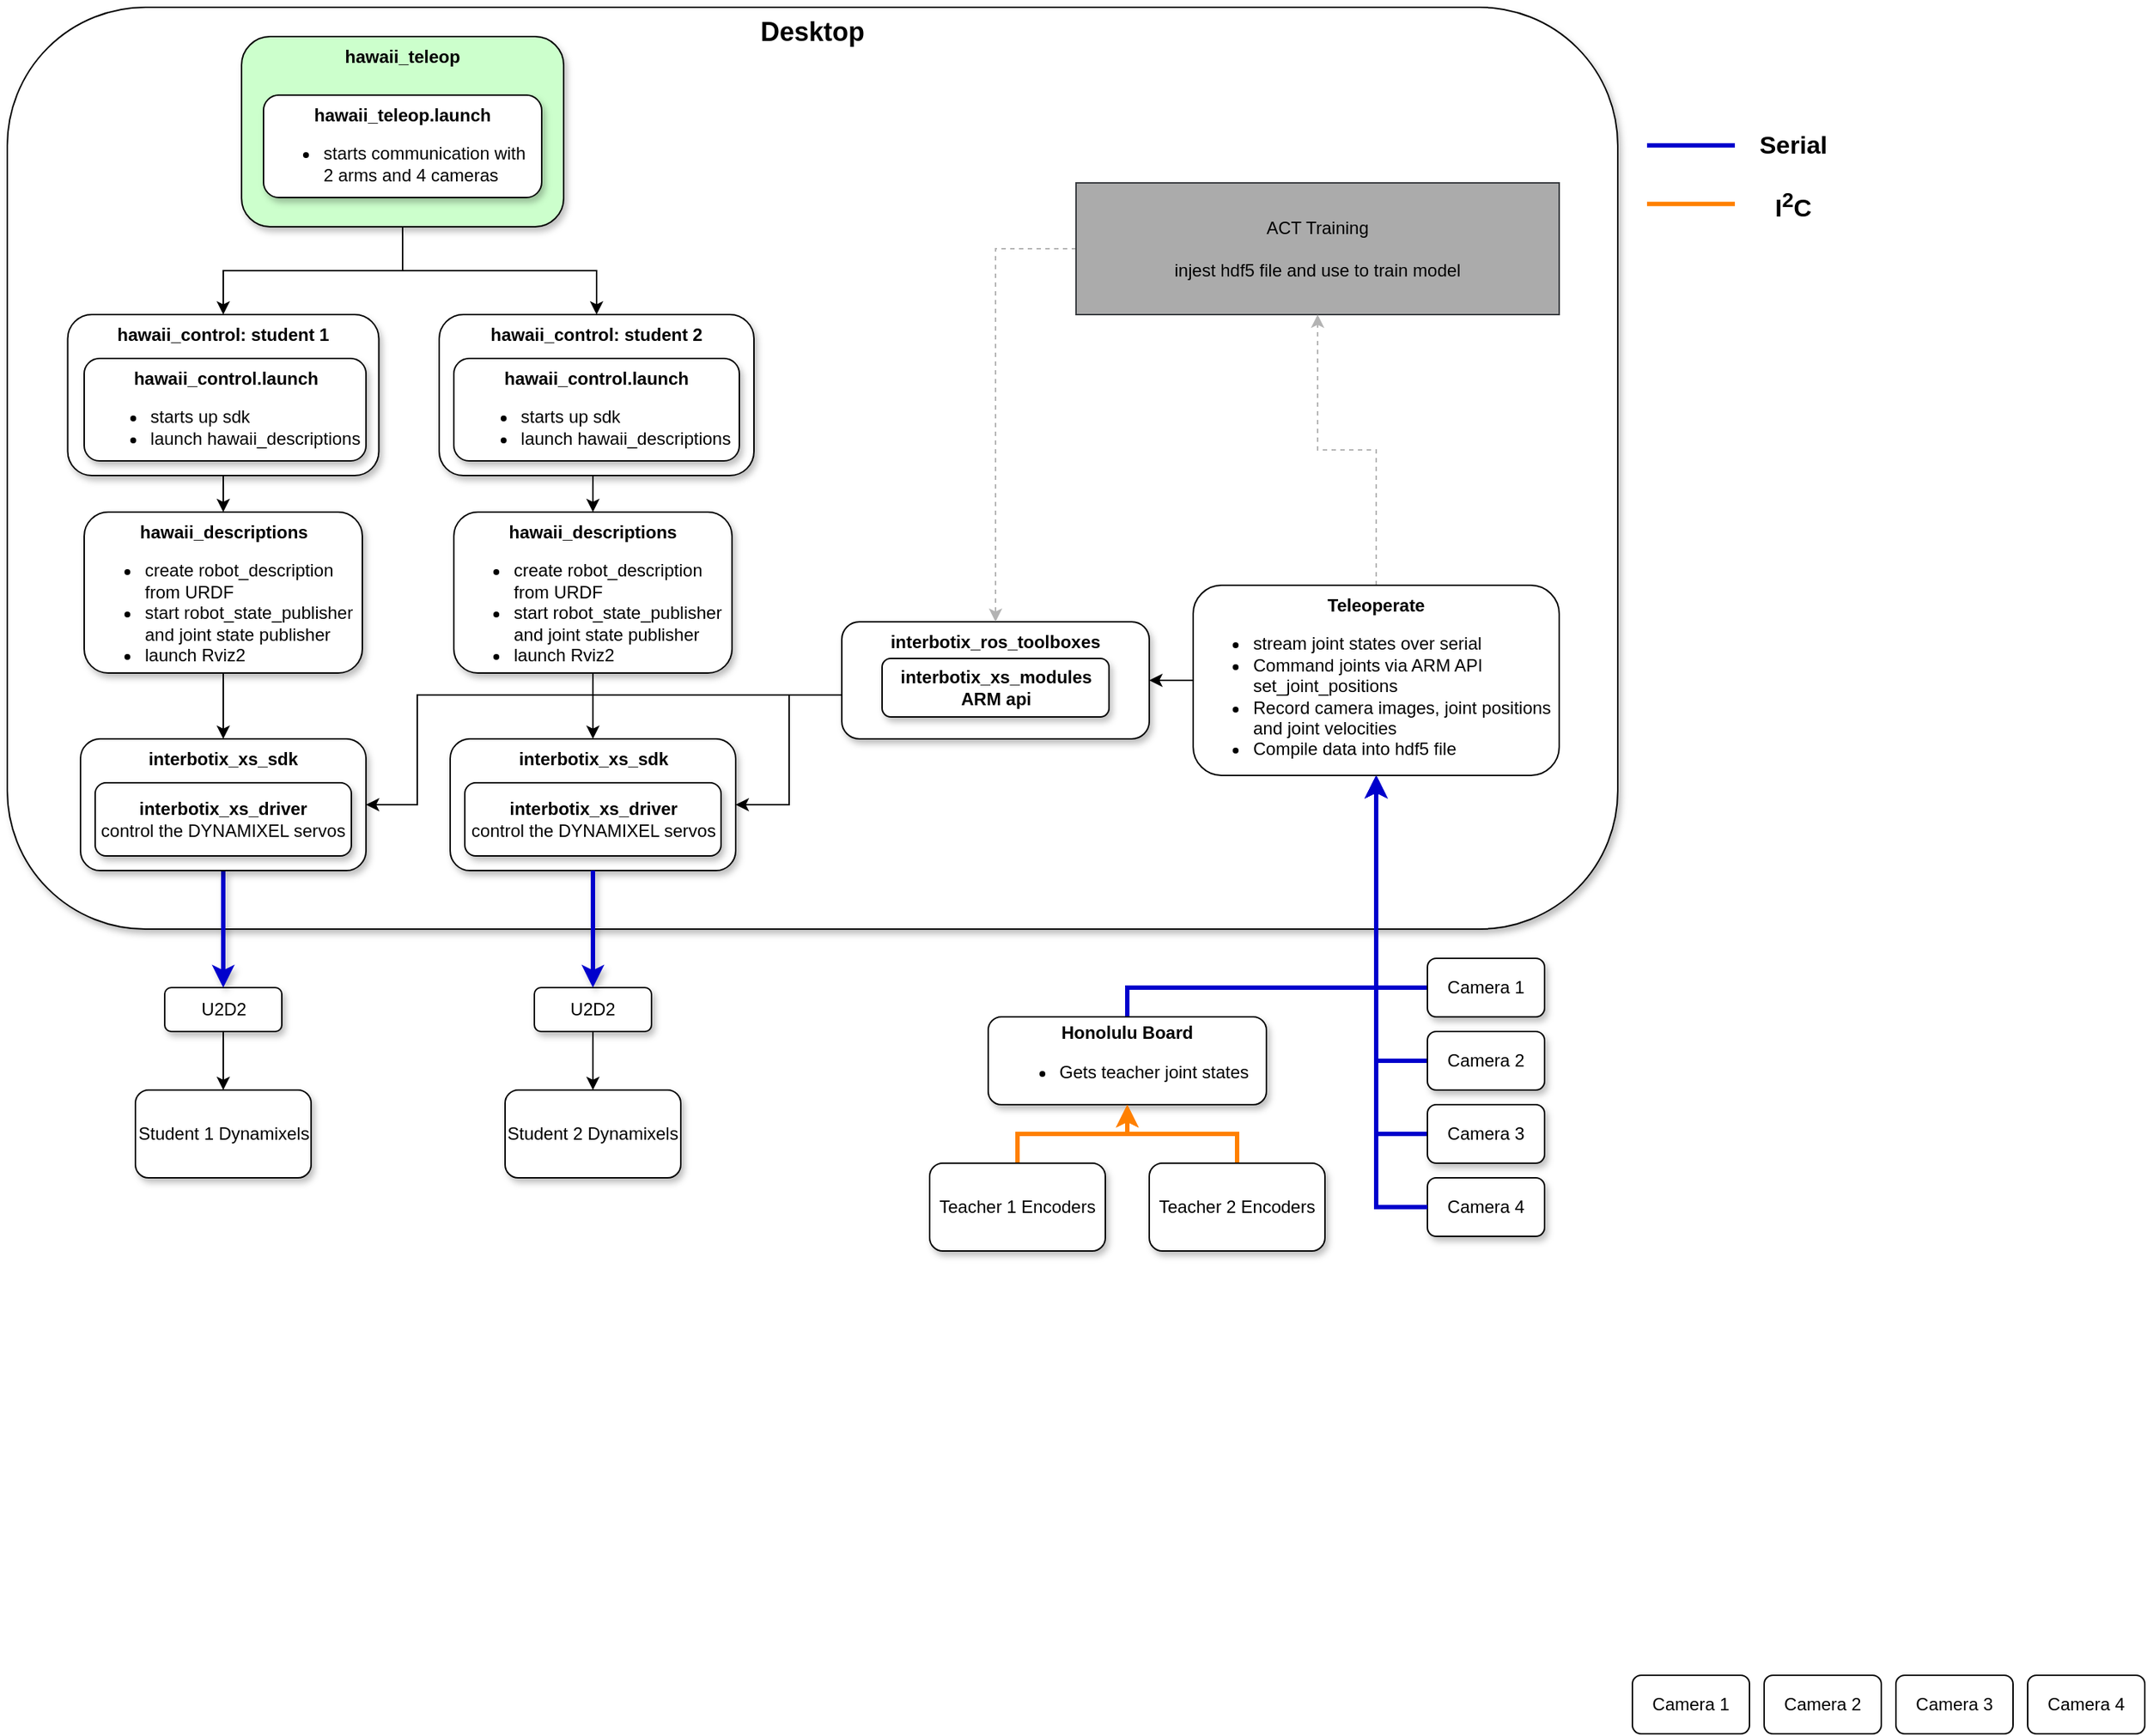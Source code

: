 <mxfile version="22.1.5" type="device">
  <diagram name="Page-1" id="WRmtu_faVpJEufLhUKHR">
    <mxGraphModel dx="2505" dy="1935" grid="1" gridSize="10" guides="1" tooltips="1" connect="1" arrows="1" fold="1" page="1" pageScale="1" pageWidth="850" pageHeight="1100" math="0" shadow="0">
      <root>
        <mxCell id="0" />
        <mxCell id="1" parent="0" />
        <mxCell id="jAzHd7rq2cDCX4-PtLzW-10" style="edgeStyle=orthogonalEdgeStyle;rounded=0;orthogonalLoop=1;jettySize=auto;html=1;entryX=1;entryY=0.5;entryDx=0;entryDy=0;shadow=1;" parent="1" edge="1">
          <mxGeometry relative="1" as="geometry">
            <Array as="points">
              <mxPoint x="365" y="245" />
              <mxPoint x="365" />
            </Array>
            <mxPoint x="380" y="245.059" as="sourcePoint" />
            <mxPoint x="232.5" as="targetPoint" />
          </mxGeometry>
        </mxCell>
        <mxCell id="jAzHd7rq2cDCX4-PtLzW-11" value="ARM API .set_joint_positions" style="edgeLabel;html=1;align=center;verticalAlign=middle;resizable=0;points=[];shadow=1;" parent="jAzHd7rq2cDCX4-PtLzW-10" vertex="1" connectable="0">
          <mxGeometry x="0.173" y="-2" relative="1" as="geometry">
            <mxPoint as="offset" />
          </mxGeometry>
        </mxCell>
        <mxCell id="jAzHd7rq2cDCX4-PtLzW-14" value="&lt;font style=&quot;font-size: 18px;&quot;&gt;&lt;b&gt;Desktop&lt;/b&gt;&lt;/font&gt;" style="rounded=1;whiteSpace=wrap;html=1;verticalAlign=top;shadow=1;" parent="1" vertex="1">
          <mxGeometry x="-660" y="-270" width="1100" height="630" as="geometry" />
        </mxCell>
        <mxCell id="jAzHd7rq2cDCX4-PtLzW-15" style="edgeStyle=orthogonalEdgeStyle;rounded=0;orthogonalLoop=1;jettySize=auto;html=1;entryX=0.5;entryY=0;entryDx=0;entryDy=0;shadow=0;" parent="1" source="jAzHd7rq2cDCX4-PtLzW-16" target="jAzHd7rq2cDCX4-PtLzW-17" edge="1">
          <mxGeometry relative="1" as="geometry" />
        </mxCell>
        <mxCell id="jAzHd7rq2cDCX4-PtLzW-16" value="U2D2" style="rounded=1;whiteSpace=wrap;html=1;shadow=1;" parent="1" vertex="1">
          <mxGeometry x="-552.5" y="400" width="80" height="30" as="geometry" />
        </mxCell>
        <mxCell id="jAzHd7rq2cDCX4-PtLzW-17" value="Student 1 Dynamixels" style="rounded=1;whiteSpace=wrap;html=1;shadow=1;" parent="1" vertex="1">
          <mxGeometry x="-572.5" y="470" width="120" height="60" as="geometry" />
        </mxCell>
        <mxCell id="jAzHd7rq2cDCX4-PtLzW-18" value="Student 2 Dynamixels" style="rounded=1;whiteSpace=wrap;html=1;shadow=1;" parent="1" vertex="1">
          <mxGeometry x="-320" y="470" width="120" height="60" as="geometry" />
        </mxCell>
        <mxCell id="jAzHd7rq2cDCX4-PtLzW-35" style="edgeStyle=orthogonalEdgeStyle;rounded=0;orthogonalLoop=1;jettySize=auto;html=1;exitX=0.5;exitY=1;exitDx=0;exitDy=0;entryX=0.5;entryY=0;entryDx=0;entryDy=0;shadow=0;" parent="1" source="DyXgfXmFD0Wjz_B7hFTH-3" target="jAzHd7rq2cDCX4-PtLzW-30" edge="1">
          <mxGeometry relative="1" as="geometry" />
        </mxCell>
        <mxCell id="jAzHd7rq2cDCX4-PtLzW-19" value="&lt;b&gt;hawaii_control: student 1&lt;/b&gt;" style="rounded=1;whiteSpace=wrap;html=1;verticalAlign=top;shadow=1;" parent="1" vertex="1">
          <mxGeometry x="-618.75" y="-60" width="212.5" height="110" as="geometry" />
        </mxCell>
        <mxCell id="jAzHd7rq2cDCX4-PtLzW-20" value="&lt;div&gt;&lt;b&gt;hawaii_control.launch&lt;/b&gt;&lt;/div&gt;&lt;div&gt;&lt;ul&gt;&lt;li style=&quot;text-align: left;&quot;&gt;starts up sdk&lt;/li&gt;&lt;li style=&quot;border-color: var(--border-color); text-align: left;&quot;&gt;launch&amp;nbsp;hawaii_descriptions&lt;/li&gt;&lt;/ul&gt;&lt;/div&gt;" style="rounded=1;whiteSpace=wrap;html=1;verticalAlign=top;shadow=1;" parent="1" vertex="1">
          <mxGeometry x="-607.5" y="-30" width="192.5" height="70" as="geometry" />
        </mxCell>
        <mxCell id="jAzHd7rq2cDCX4-PtLzW-28" style="edgeStyle=orthogonalEdgeStyle;rounded=0;orthogonalLoop=1;jettySize=auto;html=1;entryX=0.5;entryY=0;entryDx=0;entryDy=0;shadow=0;" parent="1" source="jAzHd7rq2cDCX4-PtLzW-22" target="jAzHd7rq2cDCX4-PtLzW-19" edge="1">
          <mxGeometry relative="1" as="geometry" />
        </mxCell>
        <mxCell id="jAzHd7rq2cDCX4-PtLzW-29" style="edgeStyle=orthogonalEdgeStyle;rounded=0;orthogonalLoop=1;jettySize=auto;html=1;exitX=0.5;exitY=1;exitDx=0;exitDy=0;entryX=0.5;entryY=0;entryDx=0;entryDy=0;shadow=0;" parent="1" source="jAzHd7rq2cDCX4-PtLzW-22" target="jAzHd7rq2cDCX4-PtLzW-60" edge="1">
          <mxGeometry relative="1" as="geometry">
            <mxPoint x="-272.5" y="120" as="targetPoint" />
          </mxGeometry>
        </mxCell>
        <mxCell id="jAzHd7rq2cDCX4-PtLzW-22" value="&lt;b&gt;hawaii_teleop&lt;/b&gt;" style="rounded=1;whiteSpace=wrap;html=1;verticalAlign=top;fillColor=#CCFFCC;shadow=1;" parent="1" vertex="1">
          <mxGeometry x="-500" y="-250" width="220" height="130" as="geometry" />
        </mxCell>
        <mxCell id="jAzHd7rq2cDCX4-PtLzW-24" value="&lt;div&gt;&lt;b&gt;hawaii_teleop.launch&lt;/b&gt;&lt;/div&gt;&lt;div align=&quot;left&quot;&gt;&lt;ul&gt;&lt;li&gt;starts communication with 2 arms and 4 cameras&lt;/li&gt;&lt;/ul&gt;&lt;/div&gt;" style="rounded=1;whiteSpace=wrap;html=1;verticalAlign=top;horizontal=1;shadow=1;" parent="1" vertex="1">
          <mxGeometry x="-485" y="-210" width="190" height="70" as="geometry" />
        </mxCell>
        <mxCell id="jAzHd7rq2cDCX4-PtLzW-40" style="edgeStyle=orthogonalEdgeStyle;rounded=0;orthogonalLoop=1;jettySize=auto;html=1;exitX=0.5;exitY=1;exitDx=0;exitDy=0;entryX=0.5;entryY=0;entryDx=0;entryDy=0;strokeColor=#0000CC;shadow=1;strokeWidth=3;" parent="1" source="jAzHd7rq2cDCX4-PtLzW-30" target="jAzHd7rq2cDCX4-PtLzW-16" edge="1">
          <mxGeometry relative="1" as="geometry" />
        </mxCell>
        <mxCell id="jAzHd7rq2cDCX4-PtLzW-30" value="&lt;div&gt;&lt;b&gt;interbotix_xs_sdk&lt;/b&gt;&lt;/div&gt;" style="rounded=1;whiteSpace=wrap;html=1;align=center;verticalAlign=top;shadow=1;" parent="1" vertex="1">
          <mxGeometry x="-610" y="230" width="195" height="90" as="geometry" />
        </mxCell>
        <mxCell id="jAzHd7rq2cDCX4-PtLzW-31" value="&lt;div&gt;&lt;b style=&quot;background-color: initial;&quot;&gt;interbotix_xs_driver&lt;/b&gt;&lt;br&gt;&lt;/div&gt;&lt;div&gt;control the DYNAMIXEL servos&lt;/div&gt;" style="rounded=1;whiteSpace=wrap;html=1;movable=1;resizable=1;rotatable=1;deletable=1;editable=1;locked=0;connectable=1;shadow=1;" parent="1" vertex="1">
          <mxGeometry x="-600" y="260" width="175" height="50" as="geometry" />
        </mxCell>
        <mxCell id="jAzHd7rq2cDCX4-PtLzW-32" value="&lt;div&gt;&lt;b&gt;interbotix_xs_sdk&lt;/b&gt;&lt;/div&gt;" style="rounded=1;whiteSpace=wrap;html=1;align=center;verticalAlign=top;shadow=1;" parent="1" vertex="1">
          <mxGeometry x="-357.5" y="230" width="195" height="90" as="geometry" />
        </mxCell>
        <mxCell id="jAzHd7rq2cDCX4-PtLzW-33" value="&lt;div&gt;&lt;b style=&quot;background-color: initial;&quot;&gt;interbotix_xs_driver&lt;/b&gt;&lt;br&gt;&lt;/div&gt;&lt;div&gt;control the DYNAMIXEL servos&lt;/div&gt;" style="rounded=1;whiteSpace=wrap;html=1;movable=1;resizable=1;rotatable=1;deletable=1;editable=1;locked=0;connectable=1;shadow=1;" parent="1" vertex="1">
          <mxGeometry x="-347.5" y="260" width="175" height="50" as="geometry" />
        </mxCell>
        <mxCell id="jAzHd7rq2cDCX4-PtLzW-38" style="edgeStyle=orthogonalEdgeStyle;rounded=0;orthogonalLoop=1;jettySize=auto;html=1;exitX=0.5;exitY=1;exitDx=0;exitDy=0;entryX=0.5;entryY=0;entryDx=0;entryDy=0;shadow=0;" parent="1" source="jAzHd7rq2cDCX4-PtLzW-37" target="jAzHd7rq2cDCX4-PtLzW-18" edge="1">
          <mxGeometry relative="1" as="geometry" />
        </mxCell>
        <mxCell id="jAzHd7rq2cDCX4-PtLzW-37" value="U2D2" style="rounded=1;whiteSpace=wrap;html=1;shadow=1;" parent="1" vertex="1">
          <mxGeometry x="-300" y="400" width="80" height="30" as="geometry" />
        </mxCell>
        <mxCell id="jAzHd7rq2cDCX4-PtLzW-67" style="edgeStyle=orthogonalEdgeStyle;rounded=0;orthogonalLoop=1;jettySize=auto;html=1;entryX=0.5;entryY=1;entryDx=0;entryDy=0;strokeColor=#0000CC;strokeWidth=3;exitX=0.5;exitY=0;exitDx=0;exitDy=0;" parent="1" source="jAzHd7rq2cDCX4-PtLzW-42" target="jAzHd7rq2cDCX4-PtLzW-76" edge="1">
          <mxGeometry relative="1" as="geometry">
            <mxPoint x="195" y="320" as="targetPoint" />
            <Array as="points">
              <mxPoint x="105" y="400" />
              <mxPoint x="275" y="400" />
            </Array>
          </mxGeometry>
        </mxCell>
        <mxCell id="jAzHd7rq2cDCX4-PtLzW-42" value="&lt;b&gt;Honolulu Board&lt;/b&gt;&lt;br&gt;&lt;ul style=&quot;&quot;&gt;&lt;li style=&quot;&quot;&gt;Gets teacher joint states&amp;nbsp;&lt;/li&gt;&lt;/ul&gt;" style="rounded=1;whiteSpace=wrap;html=1;shadow=1;" parent="1" vertex="1">
          <mxGeometry x="10" y="420" width="190" height="60" as="geometry" />
        </mxCell>
        <mxCell id="jAzHd7rq2cDCX4-PtLzW-43" value="" style="edgeStyle=orthogonalEdgeStyle;rounded=0;orthogonalLoop=1;jettySize=auto;html=1;shadow=0;strokeColor=#FF8000;strokeWidth=3;" parent="1" source="jAzHd7rq2cDCX4-PtLzW-44" target="jAzHd7rq2cDCX4-PtLzW-42" edge="1">
          <mxGeometry relative="1" as="geometry">
            <mxPoint x="100" y="680" as="targetPoint" />
          </mxGeometry>
        </mxCell>
        <mxCell id="jAzHd7rq2cDCX4-PtLzW-44" value="Teacher 1 Encoders" style="rounded=1;whiteSpace=wrap;html=1;shadow=1;" parent="1" vertex="1">
          <mxGeometry x="-30" y="520" width="120" height="60" as="geometry" />
        </mxCell>
        <mxCell id="jAzHd7rq2cDCX4-PtLzW-46" style="edgeStyle=orthogonalEdgeStyle;rounded=0;orthogonalLoop=1;jettySize=auto;html=1;exitX=0.5;exitY=0;exitDx=0;exitDy=0;entryX=0.5;entryY=1;entryDx=0;entryDy=0;shadow=0;strokeColor=#FF8000;fontSize=11;strokeWidth=3;" parent="1" source="jAzHd7rq2cDCX4-PtLzW-45" target="jAzHd7rq2cDCX4-PtLzW-42" edge="1">
          <mxGeometry relative="1" as="geometry" />
        </mxCell>
        <mxCell id="jAzHd7rq2cDCX4-PtLzW-45" value="Teacher 2 Encoders" style="rounded=1;whiteSpace=wrap;html=1;shadow=1;" parent="1" vertex="1">
          <mxGeometry x="120" y="520" width="120" height="60" as="geometry" />
        </mxCell>
        <mxCell id="jAzHd7rq2cDCX4-PtLzW-64" style="edgeStyle=orthogonalEdgeStyle;rounded=0;orthogonalLoop=1;jettySize=auto;html=1;exitX=0;exitY=0.5;exitDx=0;exitDy=0;entryX=1;entryY=0.5;entryDx=0;entryDy=0;shadow=0;" parent="1" source="jAzHd7rq2cDCX4-PtLzW-47" target="jAzHd7rq2cDCX4-PtLzW-32" edge="1">
          <mxGeometry relative="1" as="geometry">
            <Array as="points">
              <mxPoint x="-90" y="200" />
              <mxPoint x="-126" y="200" />
              <mxPoint x="-126" y="275" />
            </Array>
          </mxGeometry>
        </mxCell>
        <mxCell id="jAzHd7rq2cDCX4-PtLzW-65" style="edgeStyle=orthogonalEdgeStyle;rounded=0;orthogonalLoop=1;jettySize=auto;html=1;entryX=1;entryY=0.5;entryDx=0;entryDy=0;shadow=0;exitX=0;exitY=0.5;exitDx=0;exitDy=0;" parent="1" source="jAzHd7rq2cDCX4-PtLzW-47" target="jAzHd7rq2cDCX4-PtLzW-30" edge="1">
          <mxGeometry relative="1" as="geometry">
            <Array as="points">
              <mxPoint x="-90" y="200" />
              <mxPoint x="-380" y="200" />
              <mxPoint x="-380" y="275" />
            </Array>
          </mxGeometry>
        </mxCell>
        <mxCell id="jAzHd7rq2cDCX4-PtLzW-47" value="&lt;div&gt;&lt;b&gt;interbotix_ros_toolboxes&lt;/b&gt;&lt;/div&gt;&lt;div&gt;&lt;b&gt;&lt;br&gt;&lt;/b&gt;&lt;/div&gt;" style="rounded=1;whiteSpace=wrap;html=1;verticalAlign=top;shadow=1;" parent="1" vertex="1">
          <mxGeometry x="-90" y="150" width="210" height="80" as="geometry" />
        </mxCell>
        <mxCell id="jAzHd7rq2cDCX4-PtLzW-48" value="&lt;b&gt;interbotix_xs_modules ARM api&lt;br&gt;&lt;/b&gt;" style="rounded=1;whiteSpace=wrap;html=1;verticalAlign=middle;shadow=1;" parent="1" vertex="1">
          <mxGeometry x="-62.5" y="175" width="155" height="40" as="geometry" />
        </mxCell>
        <mxCell id="jAzHd7rq2cDCX4-PtLzW-86" style="edgeStyle=orthogonalEdgeStyle;rounded=0;orthogonalLoop=1;jettySize=auto;html=1;entryX=0.5;entryY=1;entryDx=0;entryDy=0;strokeColor=#0000CC;strokeWidth=3;" parent="1" source="jAzHd7rq2cDCX4-PtLzW-51" target="jAzHd7rq2cDCX4-PtLzW-76" edge="1">
          <mxGeometry relative="1" as="geometry">
            <Array as="points">
              <mxPoint x="275" y="500" />
            </Array>
          </mxGeometry>
        </mxCell>
        <mxCell id="jAzHd7rq2cDCX4-PtLzW-51" value="Camera 3" style="rounded=1;whiteSpace=wrap;html=1;shadow=1;" parent="1" vertex="1">
          <mxGeometry x="310.0" y="480" width="80" height="40" as="geometry" />
        </mxCell>
        <mxCell id="jAzHd7rq2cDCX4-PtLzW-81" style="edgeStyle=orthogonalEdgeStyle;rounded=0;orthogonalLoop=1;jettySize=auto;html=1;exitX=0;exitY=0.5;exitDx=0;exitDy=0;entryX=0.5;entryY=1;entryDx=0;entryDy=0;strokeColor=#0000CC;strokeWidth=3;" parent="1" source="jAzHd7rq2cDCX4-PtLzW-52" target="jAzHd7rq2cDCX4-PtLzW-76" edge="1">
          <mxGeometry relative="1" as="geometry">
            <Array as="points">
              <mxPoint x="275" y="400" />
            </Array>
          </mxGeometry>
        </mxCell>
        <mxCell id="jAzHd7rq2cDCX4-PtLzW-52" value="Camera 1" style="rounded=1;whiteSpace=wrap;html=1;shadow=1;" parent="1" vertex="1">
          <mxGeometry x="310.0" y="380" width="80" height="40" as="geometry" />
        </mxCell>
        <mxCell id="jAzHd7rq2cDCX4-PtLzW-85" style="edgeStyle=orthogonalEdgeStyle;rounded=0;orthogonalLoop=1;jettySize=auto;html=1;entryX=0.5;entryY=1;entryDx=0;entryDy=0;strokeWidth=3;strokeColor=#0000CC;" parent="1" source="jAzHd7rq2cDCX4-PtLzW-53" target="jAzHd7rq2cDCX4-PtLzW-76" edge="1">
          <mxGeometry relative="1" as="geometry">
            <Array as="points">
              <mxPoint x="275" y="450" />
            </Array>
          </mxGeometry>
        </mxCell>
        <mxCell id="jAzHd7rq2cDCX4-PtLzW-53" value="Camera 2" style="rounded=1;whiteSpace=wrap;html=1;shadow=1;" parent="1" vertex="1">
          <mxGeometry x="310.0" y="430" width="80" height="40" as="geometry" />
        </mxCell>
        <mxCell id="jAzHd7rq2cDCX4-PtLzW-54" value="Camera 4" style="rounded=1;whiteSpace=wrap;html=1;shadow=1;" parent="1" vertex="1">
          <mxGeometry x="310.0" y="530" width="80" height="40" as="geometry" />
        </mxCell>
        <mxCell id="jAzHd7rq2cDCX4-PtLzW-55" value="Camera 3" style="rounded=1;whiteSpace=wrap;html=1;" parent="1" vertex="1">
          <mxGeometry x="630" y="870" width="80" height="40" as="geometry" />
        </mxCell>
        <mxCell id="jAzHd7rq2cDCX4-PtLzW-56" value="Camera 1" style="rounded=1;whiteSpace=wrap;html=1;" parent="1" vertex="1">
          <mxGeometry x="450" y="870" width="80" height="40" as="geometry" />
        </mxCell>
        <mxCell id="jAzHd7rq2cDCX4-PtLzW-57" value="Camera 2" style="rounded=1;whiteSpace=wrap;html=1;" parent="1" vertex="1">
          <mxGeometry x="540" y="870" width="80" height="40" as="geometry" />
        </mxCell>
        <mxCell id="jAzHd7rq2cDCX4-PtLzW-58" value="Camera 4" style="rounded=1;whiteSpace=wrap;html=1;" parent="1" vertex="1">
          <mxGeometry x="720" y="870" width="80" height="40" as="geometry" />
        </mxCell>
        <mxCell id="jAzHd7rq2cDCX4-PtLzW-60" value="&lt;b&gt;hawaii_control: student 2&lt;/b&gt;" style="rounded=1;whiteSpace=wrap;html=1;verticalAlign=top;shadow=1;" parent="1" vertex="1">
          <mxGeometry x="-365" y="-60" width="215" height="110" as="geometry" />
        </mxCell>
        <mxCell id="jAzHd7rq2cDCX4-PtLzW-61" value="&lt;div&gt;&lt;b&gt;hawaii_control.launch&lt;/b&gt;&lt;/div&gt;&lt;div&gt;&lt;ul&gt;&lt;li style=&quot;text-align: left;&quot;&gt;starts up sdk&lt;/li&gt;&lt;li style=&quot;text-align: left;&quot;&gt;launch&amp;nbsp;&lt;span style=&quot;border-color: var(--border-color); text-align: center;&quot;&gt;hawaii_descriptions&lt;br style=&quot;border-color: var(--border-color);&quot;&gt;&lt;/span&gt;&lt;/li&gt;&lt;/ul&gt;&lt;/div&gt;" style="rounded=1;whiteSpace=wrap;html=1;verticalAlign=top;shadow=1;" parent="1" vertex="1">
          <mxGeometry x="-355" y="-30" width="195" height="70" as="geometry" />
        </mxCell>
        <mxCell id="jAzHd7rq2cDCX4-PtLzW-41" style="edgeStyle=orthogonalEdgeStyle;rounded=0;orthogonalLoop=1;jettySize=auto;html=1;exitX=0.5;exitY=1;exitDx=0;exitDy=0;strokeColor=#0000CC;shadow=1;strokeWidth=3;" parent="1" source="jAzHd7rq2cDCX4-PtLzW-32" target="jAzHd7rq2cDCX4-PtLzW-37" edge="1">
          <mxGeometry relative="1" as="geometry" />
        </mxCell>
        <mxCell id="jAzHd7rq2cDCX4-PtLzW-88" style="edgeStyle=orthogonalEdgeStyle;rounded=0;orthogonalLoop=1;jettySize=auto;html=1;entryX=0.5;entryY=0;entryDx=0;entryDy=0;exitX=0;exitY=0.5;exitDx=0;exitDy=0;dashed=1;strokeColor=#B3B3B3;" parent="1" source="jAzHd7rq2cDCX4-PtLzW-75" target="jAzHd7rq2cDCX4-PtLzW-47" edge="1">
          <mxGeometry relative="1" as="geometry" />
        </mxCell>
        <mxCell id="jAzHd7rq2cDCX4-PtLzW-75" value="&lt;div&gt;ACT Training&lt;/div&gt;&lt;div&gt;&lt;br&gt;&lt;/div&gt;&lt;div&gt;injest hdf5 file and use to train model&lt;/div&gt;" style="rounded=0;whiteSpace=wrap;html=1;fillColor=#ababab;strokeColor=#36393d;" parent="1" vertex="1">
          <mxGeometry x="70" y="-150" width="330" height="90" as="geometry" />
        </mxCell>
        <mxCell id="jAzHd7rq2cDCX4-PtLzW-77" style="edgeStyle=orthogonalEdgeStyle;rounded=0;orthogonalLoop=1;jettySize=auto;html=1;entryX=0.5;entryY=1;entryDx=0;entryDy=0;dashed=1;strokeColor=#B3B3B3;" parent="1" source="jAzHd7rq2cDCX4-PtLzW-76" target="jAzHd7rq2cDCX4-PtLzW-75" edge="1">
          <mxGeometry relative="1" as="geometry" />
        </mxCell>
        <mxCell id="jAzHd7rq2cDCX4-PtLzW-90" style="edgeStyle=orthogonalEdgeStyle;rounded=0;orthogonalLoop=1;jettySize=auto;html=1;exitX=0;exitY=0.5;exitDx=0;exitDy=0;entryX=1;entryY=0.5;entryDx=0;entryDy=0;" parent="1" source="jAzHd7rq2cDCX4-PtLzW-76" target="jAzHd7rq2cDCX4-PtLzW-47" edge="1">
          <mxGeometry relative="1" as="geometry" />
        </mxCell>
        <mxCell id="jAzHd7rq2cDCX4-PtLzW-76" value="&lt;b&gt;Teleoperate&lt;/b&gt;&lt;br&gt;&lt;ul style=&quot;&quot;&gt;&lt;li style=&quot;text-align: left;&quot;&gt;stream joint states over serial&lt;/li&gt;&lt;li style=&quot;text-align: left;&quot;&gt;Command joints via ARM API set_joint_positions&lt;/li&gt;&lt;li style=&quot;text-align: left;&quot;&gt;Record camera images, joint positions and joint velocities&lt;/li&gt;&lt;li style=&quot;text-align: left;&quot;&gt;Compile data into hdf5 file&lt;/li&gt;&lt;/ul&gt;&lt;div style=&quot;text-align: left;&quot;&gt;&lt;br&gt;&lt;/div&gt;&lt;div&gt;&lt;/div&gt;" style="rounded=1;whiteSpace=wrap;html=1;verticalAlign=top;" parent="1" vertex="1">
          <mxGeometry x="150" y="125" width="250" height="130" as="geometry" />
        </mxCell>
        <mxCell id="jAzHd7rq2cDCX4-PtLzW-87" style="edgeStyle=orthogonalEdgeStyle;rounded=0;orthogonalLoop=1;jettySize=auto;html=1;entryX=0.5;entryY=1;entryDx=0;entryDy=0;strokeWidth=3;strokeColor=#0000CC;" parent="1" source="jAzHd7rq2cDCX4-PtLzW-54" target="jAzHd7rq2cDCX4-PtLzW-76" edge="1">
          <mxGeometry relative="1" as="geometry">
            <Array as="points">
              <mxPoint x="275" y="550" />
            </Array>
          </mxGeometry>
        </mxCell>
        <mxCell id="jAzHd7rq2cDCX4-PtLzW-91" value="" style="endArrow=none;html=1;rounded=0;strokeWidth=3;strokeColor=#0000CC;" parent="1" edge="1">
          <mxGeometry width="50" height="50" relative="1" as="geometry">
            <mxPoint x="460" y="-175.59" as="sourcePoint" />
            <mxPoint x="520" y="-175.59" as="targetPoint" />
          </mxGeometry>
        </mxCell>
        <mxCell id="jAzHd7rq2cDCX4-PtLzW-92" value="" style="endArrow=none;html=1;rounded=0;strokeWidth=3;strokeColor=#FF8000;" parent="1" edge="1">
          <mxGeometry width="50" height="50" relative="1" as="geometry">
            <mxPoint x="460" y="-135.59" as="sourcePoint" />
            <mxPoint x="520" y="-135.59" as="targetPoint" />
          </mxGeometry>
        </mxCell>
        <mxCell id="jAzHd7rq2cDCX4-PtLzW-93" value="&lt;font style=&quot;font-size: 17px;&quot;&gt;&lt;b&gt;Serial&lt;/b&gt;&lt;/font&gt;" style="text;html=1;strokeColor=none;fillColor=none;align=center;verticalAlign=middle;whiteSpace=wrap;rounded=0;" parent="1" vertex="1">
          <mxGeometry x="530" y="-190" width="60" height="30" as="geometry" />
        </mxCell>
        <mxCell id="jAzHd7rq2cDCX4-PtLzW-94" value="&lt;font style=&quot;font-size: 17px;&quot;&gt;&lt;b&gt;I&lt;sup&gt;2&lt;/sup&gt;C&lt;/b&gt;&lt;/font&gt;" style="text;html=1;strokeColor=none;fillColor=none;align=center;verticalAlign=middle;whiteSpace=wrap;rounded=0;" parent="1" vertex="1">
          <mxGeometry x="530" y="-150" width="60" height="30" as="geometry" />
        </mxCell>
        <mxCell id="DyXgfXmFD0Wjz_B7hFTH-2" value="" style="edgeStyle=orthogonalEdgeStyle;rounded=0;orthogonalLoop=1;jettySize=auto;html=1;exitX=0.5;exitY=1;exitDx=0;exitDy=0;entryX=0.5;entryY=0;entryDx=0;entryDy=0;shadow=0;" parent="1" source="jAzHd7rq2cDCX4-PtLzW-60" target="DyXgfXmFD0Wjz_B7hFTH-1" edge="1">
          <mxGeometry relative="1" as="geometry">
            <mxPoint x="-257" y="50" as="sourcePoint" />
            <mxPoint x="-270" y="230" as="targetPoint" />
          </mxGeometry>
        </mxCell>
        <mxCell id="DyXgfXmFD0Wjz_B7hFTH-8" value="" style="edgeStyle=orthogonalEdgeStyle;rounded=0;orthogonalLoop=1;jettySize=auto;html=1;" parent="1" source="DyXgfXmFD0Wjz_B7hFTH-1" edge="1">
          <mxGeometry relative="1" as="geometry">
            <mxPoint x="-260" y="230" as="targetPoint" />
          </mxGeometry>
        </mxCell>
        <mxCell id="DyXgfXmFD0Wjz_B7hFTH-1" value="&lt;b&gt;hawaii_descriptions&lt;/b&gt;&lt;br&gt;&lt;ul&gt;&lt;li style=&quot;text-align: left;&quot;&gt;&lt;span style=&quot;background-color: initial;&quot;&gt;create robot_description from URDF&lt;/span&gt;&lt;/li&gt;&lt;li style=&quot;text-align: left;&quot;&gt;&lt;span style=&quot;background-color: initial;&quot;&gt;start robot_state_publisher and joint state publisher&lt;/span&gt;&lt;/li&gt;&lt;li style=&quot;text-align: left;&quot;&gt;&lt;span style=&quot;background-color: initial;&quot;&gt;launch Rviz2&lt;/span&gt;&lt;/li&gt;&lt;/ul&gt;" style="rounded=1;whiteSpace=wrap;html=1;verticalAlign=top;shadow=1;align=center;" parent="1" vertex="1">
          <mxGeometry x="-355" y="75" width="190" height="110" as="geometry" />
        </mxCell>
        <mxCell id="DyXgfXmFD0Wjz_B7hFTH-4" value="" style="edgeStyle=orthogonalEdgeStyle;rounded=0;orthogonalLoop=1;jettySize=auto;html=1;exitX=0.5;exitY=1;exitDx=0;exitDy=0;entryX=0.5;entryY=0;entryDx=0;entryDy=0;shadow=0;" parent="1" source="jAzHd7rq2cDCX4-PtLzW-19" target="DyXgfXmFD0Wjz_B7hFTH-3" edge="1">
          <mxGeometry relative="1" as="geometry">
            <mxPoint x="-524" y="50" as="sourcePoint" />
            <mxPoint x="-492" y="230" as="targetPoint" />
          </mxGeometry>
        </mxCell>
        <mxCell id="DyXgfXmFD0Wjz_B7hFTH-3" value="&lt;b&gt;hawaii_descriptions&lt;/b&gt;&lt;br&gt;&lt;ul&gt;&lt;li style=&quot;text-align: left;&quot;&gt;&lt;span style=&quot;background-color: initial;&quot;&gt;create robot_description from URDF&lt;/span&gt;&lt;/li&gt;&lt;li style=&quot;text-align: left;&quot;&gt;&lt;span style=&quot;background-color: initial;&quot;&gt;start robot_state_publisher and joint state publisher&lt;/span&gt;&lt;/li&gt;&lt;li style=&quot;text-align: left;&quot;&gt;&lt;span style=&quot;background-color: initial;&quot;&gt;launch Rviz2&lt;/span&gt;&lt;/li&gt;&lt;/ul&gt;" style="rounded=1;whiteSpace=wrap;html=1;verticalAlign=top;shadow=1;align=center;" parent="1" vertex="1">
          <mxGeometry x="-607.5" y="75" width="190" height="110" as="geometry" />
        </mxCell>
      </root>
    </mxGraphModel>
  </diagram>
</mxfile>
